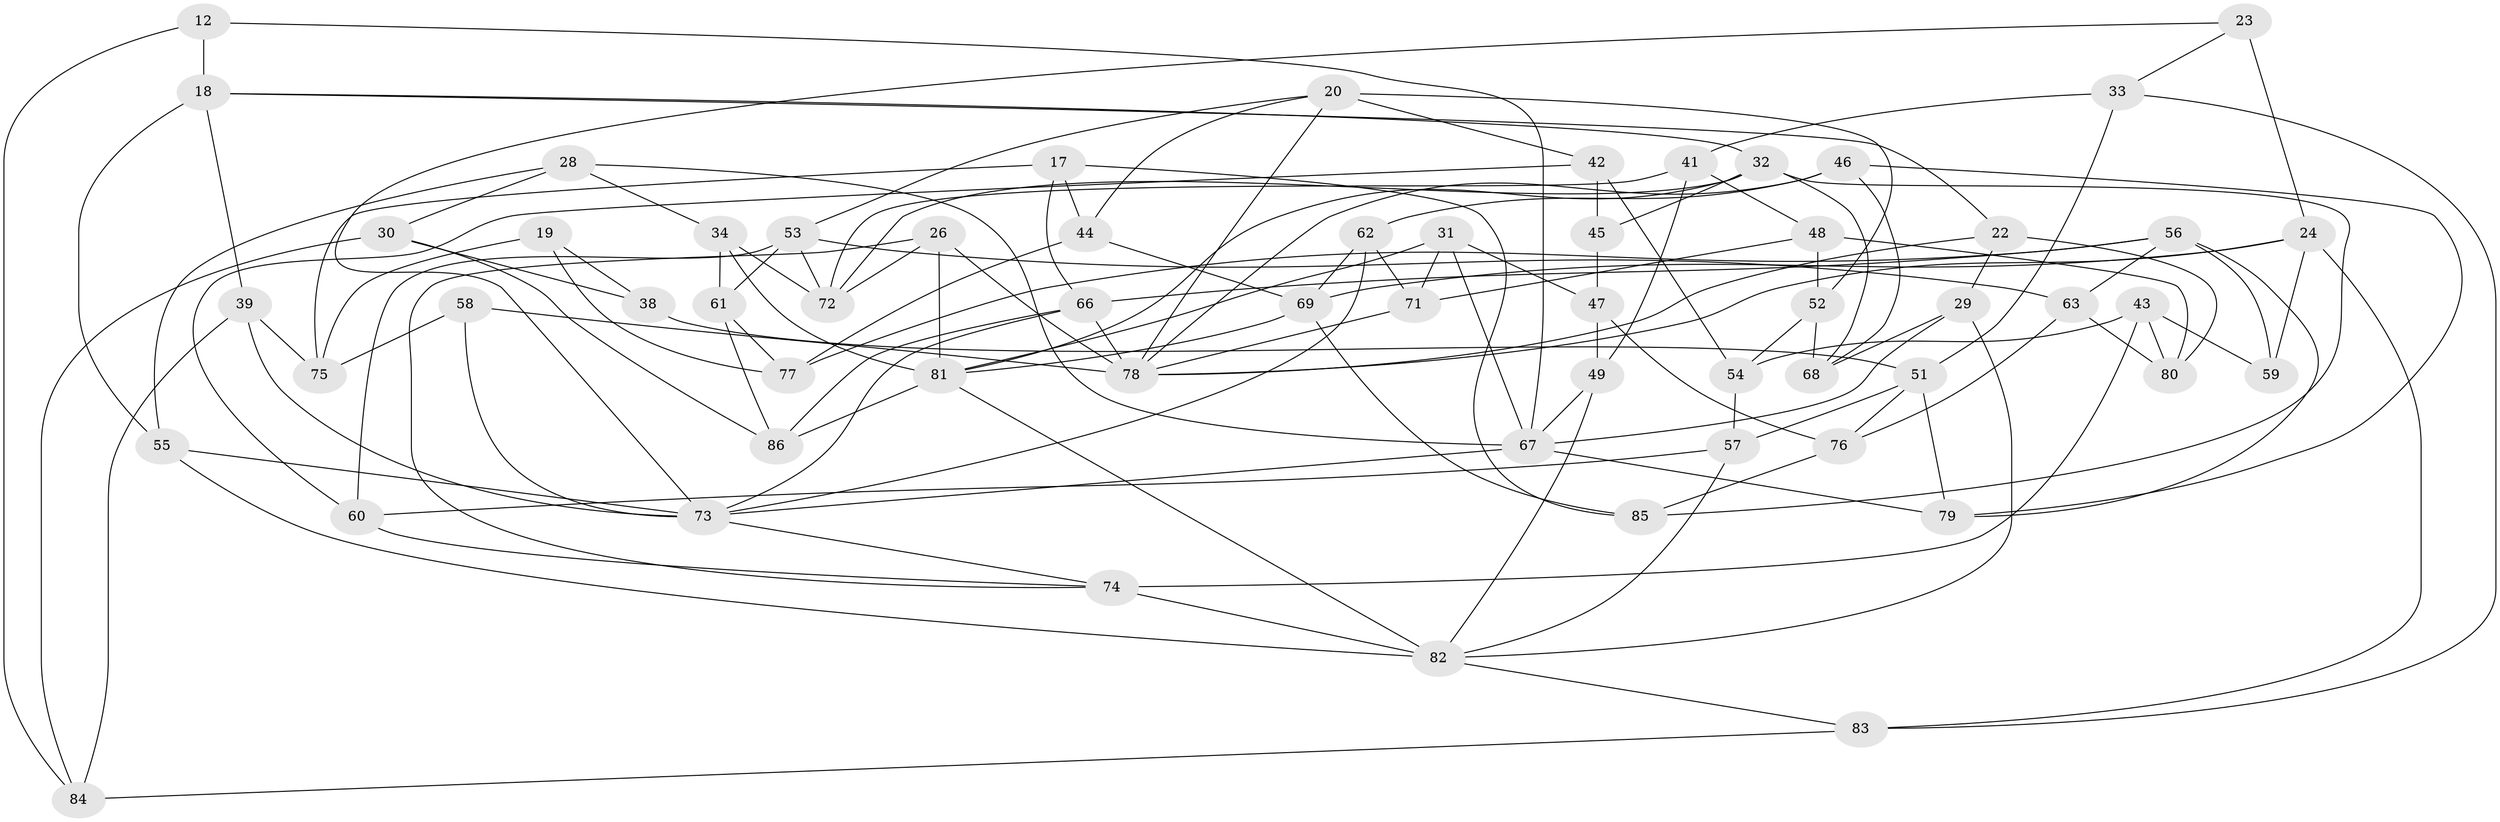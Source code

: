 // original degree distribution, {4: 1.0}
// Generated by graph-tools (version 1.1) at 2025/01/03/04/25 22:01:16]
// undirected, 60 vertices, 131 edges
graph export_dot {
graph [start="1"]
  node [color=gray90,style=filled];
  12;
  17;
  18 [super="+4"];
  19;
  20 [super="+10"];
  22;
  23;
  24 [super="+2"];
  26;
  28;
  29;
  30;
  31;
  32 [super="+16"];
  33;
  34;
  38;
  39;
  41;
  42 [super="+13"];
  43;
  44;
  45;
  46;
  47;
  48;
  49;
  51 [super="+7"];
  52;
  53 [super="+36"];
  54;
  55;
  56 [super="+14"];
  57;
  58 [super="+50"];
  59;
  60;
  61;
  62;
  63;
  66 [super="+35"];
  67 [super="+15+65"];
  68;
  69 [super="+3"];
  71;
  72 [super="+5"];
  73 [super="+27+37"];
  74 [super="+64"];
  75 [super="+6"];
  76;
  77;
  78 [super="+70"];
  79;
  80;
  81 [super="+25"];
  82 [super="+40"];
  83;
  84;
  85;
  86;
  12 -- 84;
  12 -- 18 [weight=2];
  12 -- 67;
  17 -- 44;
  17 -- 75;
  17 -- 85;
  17 -- 66;
  18 -- 39;
  18 -- 55;
  18 -- 22;
  18 -- 32;
  19 -- 77;
  19 -- 75 [weight=2];
  19 -- 38;
  20 -- 52;
  20 -- 42 [weight=2];
  20 -- 53;
  20 -- 44;
  20 -- 78;
  22 -- 80;
  22 -- 29;
  22 -- 78;
  23 -- 24 [weight=2];
  23 -- 33;
  23 -- 73;
  24 -- 83;
  24 -- 59;
  24 -- 69;
  24 -- 78;
  26 -- 72;
  26 -- 81;
  26 -- 78;
  26 -- 74;
  28 -- 30;
  28 -- 55;
  28 -- 34;
  28 -- 67;
  29 -- 67;
  29 -- 68;
  29 -- 82;
  30 -- 38;
  30 -- 86;
  30 -- 84;
  31 -- 47;
  31 -- 71;
  31 -- 81;
  31 -- 67;
  32 -- 85;
  32 -- 81;
  32 -- 45;
  32 -- 72;
  32 -- 68;
  33 -- 83;
  33 -- 41;
  33 -- 51;
  34 -- 61;
  34 -- 81;
  34 -- 72;
  38 -- 51 [weight=2];
  39 -- 84;
  39 -- 75;
  39 -- 73;
  41 -- 48;
  41 -- 49;
  41 -- 72;
  42 -- 60;
  42 -- 45 [weight=2];
  42 -- 54;
  43 -- 80;
  43 -- 74;
  43 -- 59;
  43 -- 54;
  44 -- 69;
  44 -- 77;
  45 -- 47;
  46 -- 79;
  46 -- 68;
  46 -- 62;
  46 -- 78;
  47 -- 76;
  47 -- 49;
  48 -- 71;
  48 -- 52;
  48 -- 80;
  49 -- 82;
  49 -- 67;
  51 -- 79;
  51 -- 57;
  51 -- 76;
  52 -- 68;
  52 -- 54;
  53 -- 63;
  53 -- 72 [weight=2];
  53 -- 60;
  53 -- 61;
  54 -- 57;
  55 -- 73;
  55 -- 82;
  56 -- 63;
  56 -- 59 [weight=2];
  56 -- 66;
  56 -- 77;
  56 -- 79;
  57 -- 60;
  57 -- 82;
  58 -- 78 [weight=2];
  58 -- 75 [weight=2];
  58 -- 73 [weight=2];
  60 -- 74;
  61 -- 77;
  61 -- 86;
  62 -- 71;
  62 -- 69;
  62 -- 73;
  63 -- 76;
  63 -- 80;
  66 -- 86;
  66 -- 78 [weight=2];
  66 -- 73;
  67 -- 79;
  67 -- 73 [weight=2];
  69 -- 85;
  69 -- 81 [weight=2];
  71 -- 78;
  73 -- 74;
  74 -- 82 [weight=2];
  76 -- 85;
  81 -- 82;
  81 -- 86;
  82 -- 83;
  83 -- 84;
}
